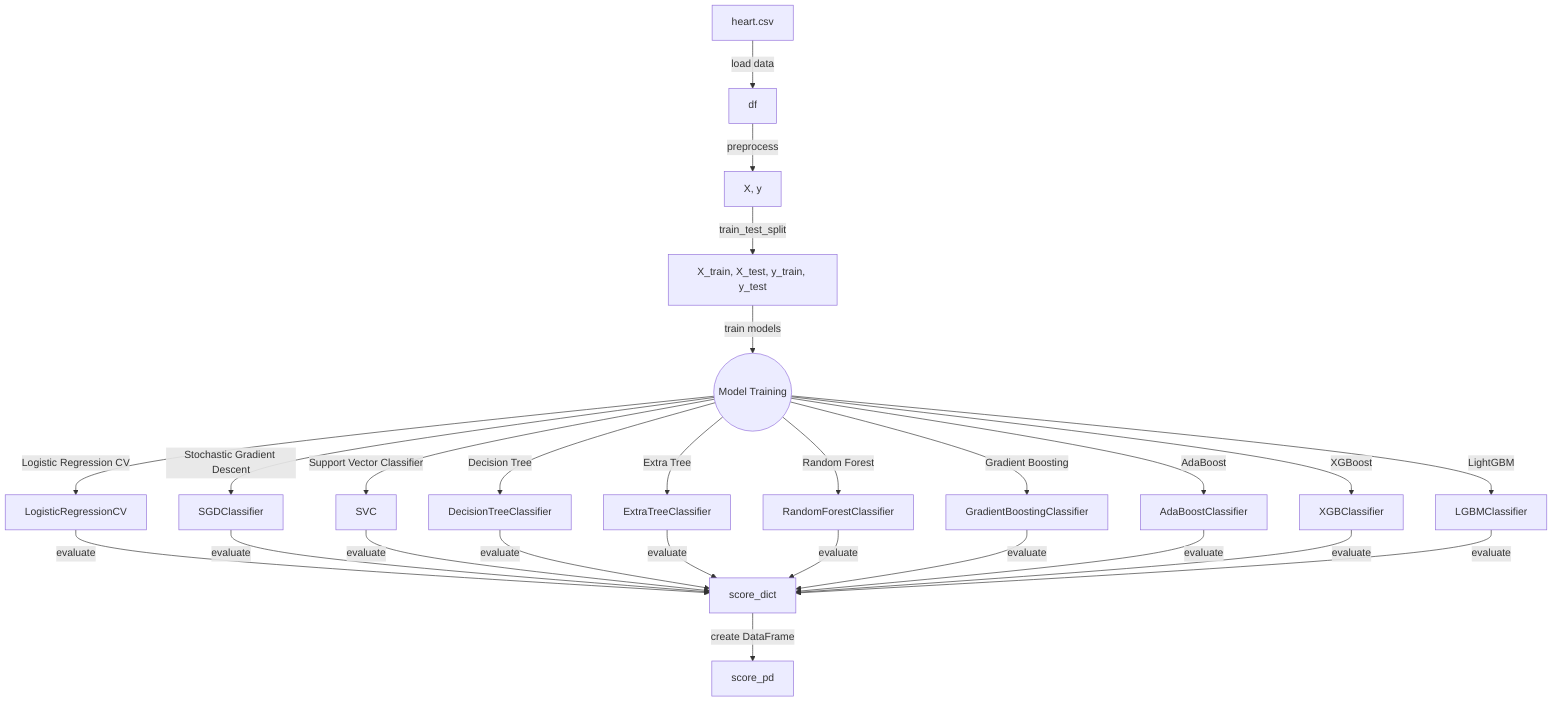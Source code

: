 flowchart TD
    A["heart.csv"] -->|"load data"| B["df"]
    B -->|"preprocess"| C["X, y"]
    C -->|"train_test_split"| D["X_train, X_test, y_train, y_test"]
    D -->|"train models"| E(("Model Training"))
    E -->|"Logistic Regression CV"| F1["LogisticRegressionCV"]
    E -->|"Stochastic Gradient Descent"| F2["SGDClassifier"]
    E -->|"Support Vector Classifier"| F3["SVC"]
    E -->|"Decision Tree"| F4["DecisionTreeClassifier"]
    E -->|"Extra Tree"| F5["ExtraTreeClassifier"]
    E -->|"Random Forest"| F6["RandomForestClassifier"]
    E -->|"Gradient Boosting"| F7["GradientBoostingClassifier"]
    E -->|"AdaBoost"| F8["AdaBoostClassifier"]
    E -->|"XGBoost"| F9["XGBClassifier"]
    E -->|"LightGBM"| F10["LGBMClassifier"]
    F1 --> |"evaluate"| G["score_dict"]
    F2 --> |"evaluate"| G
    F3 --> |"evaluate"| G
    F4 --> |"evaluate"| G
    F5 --> |"evaluate"| G
    F6 --> |"evaluate"| G
    F7 --> |"evaluate"| G
    F8 --> |"evaluate"| G
    F9 --> |"evaluate"| G
    F10 --> |"evaluate"| G
    G -->|"create DataFrame"| H["score_pd"]